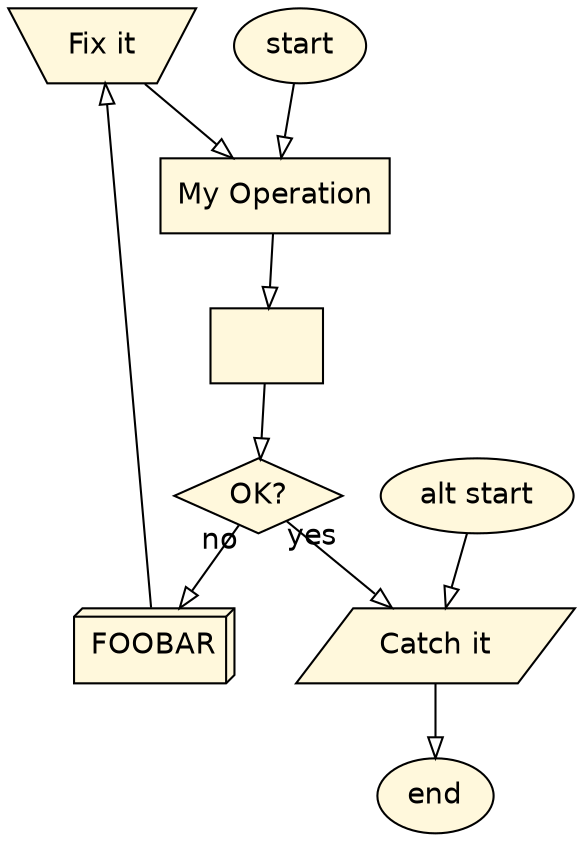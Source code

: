 digraph {
"efeb1be0-940e-408b-9a98-00d90bd8a118" [label="Fix it", shape=invtrapezium, style=filled, fillcolor=cornsilk, fontname=Helvetica];
"efeb1be0-940e-408b-9a98-00d90bd8a118" -> "c24bfd5d-13e1-42a8-b6d9-ebefc212f49e" [taillabel="", arrowhead=onormal, fontname=Helvetica];
"c24bfd5d-13e1-42a8-b6d9-ebefc212f49e" [label="My Operation", shape=box, style=filled, fillcolor=cornsilk, fontname=Helvetica];
"c24bfd5d-13e1-42a8-b6d9-ebefc212f49e" -> "906e82eb-57ce-4e97-95dc-b89954bfd9dc" [taillabel="", arrowhead=onormal, fontname=Helvetica];
"5f636b8e-7b46-452a-b381-ee5d96842652" [label="end", shape=ellipse, style=filled, fillcolor=cornsilk, fontname=Helvetica];
"68f561cb-782b-4298-b3c4-2331c3448d11" [label="FOOBAR", shape=box3d, style=filled, fillcolor=cornsilk, fontname=Helvetica];
"68f561cb-782b-4298-b3c4-2331c3448d11" -> "efeb1be0-940e-408b-9a98-00d90bd8a118" [taillabel="", arrowhead=onormal, fontname=Helvetica];
"f78702d6-23ee-40d3-a214-84db3ff00f45" [label="start", shape=ellipse, style=filled, fillcolor=cornsilk, fontname=Helvetica];
"f78702d6-23ee-40d3-a214-84db3ff00f45" -> "c24bfd5d-13e1-42a8-b6d9-ebefc212f49e" [taillabel="", arrowhead=onormal, fontname=Helvetica];
"906e82eb-57ce-4e97-95dc-b89954bfd9dc" [label="", shape=box, style=filled, fillcolor=cornsilk, fontname=Helvetica];
"906e82eb-57ce-4e97-95dc-b89954bfd9dc" -> "5feacd54-c880-4546-b44d-2fa116c623b0" [taillabel="", arrowhead=onormal, fontname=Helvetica];
"de5eea55-d215-4fe8-a895-bfc875f16724" [label="alt start", shape=ellipse, style=filled, fillcolor=cornsilk, fontname=Helvetica];
"de5eea55-d215-4fe8-a895-bfc875f16724" -> "1857d998-1244-4208-a757-9d06ea51e831" [taillabel="", arrowhead=onormal, fontname=Helvetica];
"5feacd54-c880-4546-b44d-2fa116c623b0" [label="OK?", shape=diamond, style=filled, fillcolor=cornsilk, fontname=Helvetica];
"5feacd54-c880-4546-b44d-2fa116c623b0" -> "1857d998-1244-4208-a757-9d06ea51e831" [taillabel="yes", arrowhead=onormal, fontname=Helvetica];
"5feacd54-c880-4546-b44d-2fa116c623b0" -> "68f561cb-782b-4298-b3c4-2331c3448d11" [taillabel="no", arrowhead=onormal, fontname=Helvetica];
"1857d998-1244-4208-a757-9d06ea51e831" [label="Catch it", shape=parallelogram, style=filled, fillcolor=cornsilk, fontname=Helvetica];
"1857d998-1244-4208-a757-9d06ea51e831" -> "5f636b8e-7b46-452a-b381-ee5d96842652" [taillabel="", arrowhead=onormal, fontname=Helvetica];
}
